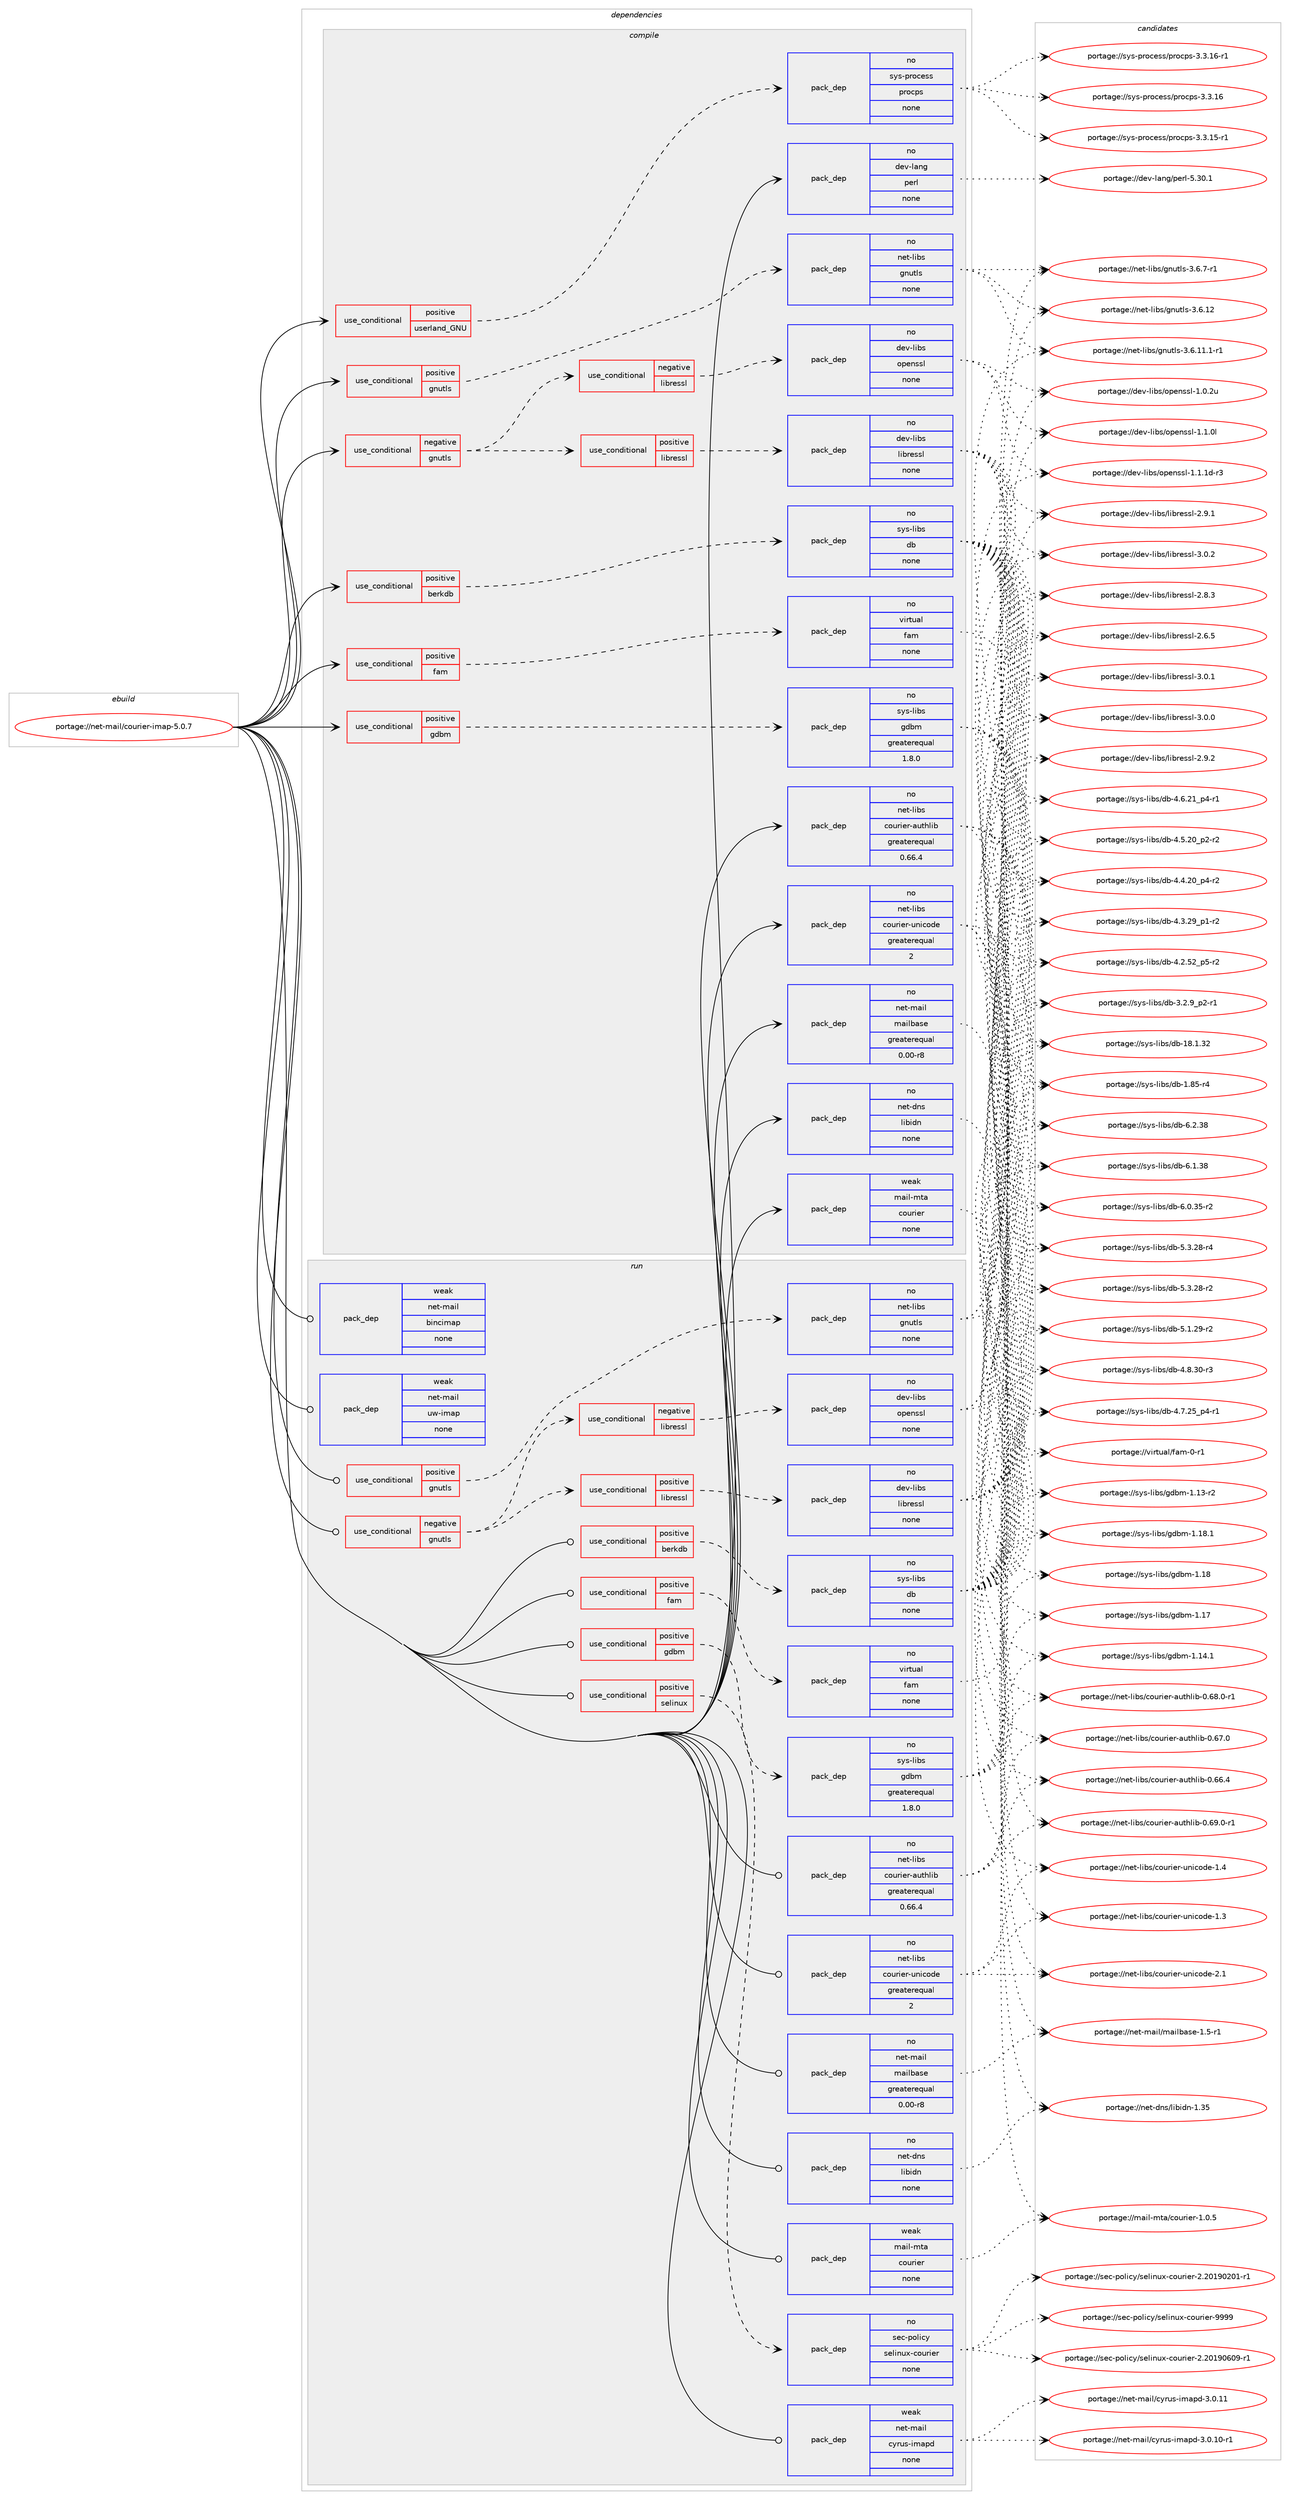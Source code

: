 digraph prolog {

# *************
# Graph options
# *************

newrank=true;
concentrate=true;
compound=true;
graph [rankdir=LR,fontname=Helvetica,fontsize=10,ranksep=1.5];#, ranksep=2.5, nodesep=0.2];
edge  [arrowhead=vee];
node  [fontname=Helvetica,fontsize=10];

# **********
# The ebuild
# **********

subgraph cluster_leftcol {
color=gray;
rank=same;
label=<<i>ebuild</i>>;
id [label="portage://net-mail/courier-imap-5.0.7", color=red, width=4, href="../net-mail/courier-imap-5.0.7.svg"];
}

# ****************
# The dependencies
# ****************

subgraph cluster_midcol {
color=gray;
label=<<i>dependencies</i>>;
subgraph cluster_compile {
fillcolor="#eeeeee";
style=filled;
label=<<i>compile</i>>;
subgraph cond16142 {
dependency77973 [label=<<TABLE BORDER="0" CELLBORDER="1" CELLSPACING="0" CELLPADDING="4"><TR><TD ROWSPAN="3" CELLPADDING="10">use_conditional</TD></TR><TR><TD>negative</TD></TR><TR><TD>gnutls</TD></TR></TABLE>>, shape=none, color=red];
subgraph cond16143 {
dependency77974 [label=<<TABLE BORDER="0" CELLBORDER="1" CELLSPACING="0" CELLPADDING="4"><TR><TD ROWSPAN="3" CELLPADDING="10">use_conditional</TD></TR><TR><TD>negative</TD></TR><TR><TD>libressl</TD></TR></TABLE>>, shape=none, color=red];
subgraph pack60345 {
dependency77975 [label=<<TABLE BORDER="0" CELLBORDER="1" CELLSPACING="0" CELLPADDING="4" WIDTH="220"><TR><TD ROWSPAN="6" CELLPADDING="30">pack_dep</TD></TR><TR><TD WIDTH="110">no</TD></TR><TR><TD>dev-libs</TD></TR><TR><TD>openssl</TD></TR><TR><TD>none</TD></TR><TR><TD></TD></TR></TABLE>>, shape=none, color=blue];
}
dependency77974:e -> dependency77975:w [weight=20,style="dashed",arrowhead="vee"];
}
dependency77973:e -> dependency77974:w [weight=20,style="dashed",arrowhead="vee"];
subgraph cond16144 {
dependency77976 [label=<<TABLE BORDER="0" CELLBORDER="1" CELLSPACING="0" CELLPADDING="4"><TR><TD ROWSPAN="3" CELLPADDING="10">use_conditional</TD></TR><TR><TD>positive</TD></TR><TR><TD>libressl</TD></TR></TABLE>>, shape=none, color=red];
subgraph pack60346 {
dependency77977 [label=<<TABLE BORDER="0" CELLBORDER="1" CELLSPACING="0" CELLPADDING="4" WIDTH="220"><TR><TD ROWSPAN="6" CELLPADDING="30">pack_dep</TD></TR><TR><TD WIDTH="110">no</TD></TR><TR><TD>dev-libs</TD></TR><TR><TD>libressl</TD></TR><TR><TD>none</TD></TR><TR><TD></TD></TR></TABLE>>, shape=none, color=blue];
}
dependency77976:e -> dependency77977:w [weight=20,style="dashed",arrowhead="vee"];
}
dependency77973:e -> dependency77976:w [weight=20,style="dashed",arrowhead="vee"];
}
id:e -> dependency77973:w [weight=20,style="solid",arrowhead="vee"];
subgraph cond16145 {
dependency77978 [label=<<TABLE BORDER="0" CELLBORDER="1" CELLSPACING="0" CELLPADDING="4"><TR><TD ROWSPAN="3" CELLPADDING="10">use_conditional</TD></TR><TR><TD>positive</TD></TR><TR><TD>berkdb</TD></TR></TABLE>>, shape=none, color=red];
subgraph pack60347 {
dependency77979 [label=<<TABLE BORDER="0" CELLBORDER="1" CELLSPACING="0" CELLPADDING="4" WIDTH="220"><TR><TD ROWSPAN="6" CELLPADDING="30">pack_dep</TD></TR><TR><TD WIDTH="110">no</TD></TR><TR><TD>sys-libs</TD></TR><TR><TD>db</TD></TR><TR><TD>none</TD></TR><TR><TD></TD></TR></TABLE>>, shape=none, color=blue];
}
dependency77978:e -> dependency77979:w [weight=20,style="dashed",arrowhead="vee"];
}
id:e -> dependency77978:w [weight=20,style="solid",arrowhead="vee"];
subgraph cond16146 {
dependency77980 [label=<<TABLE BORDER="0" CELLBORDER="1" CELLSPACING="0" CELLPADDING="4"><TR><TD ROWSPAN="3" CELLPADDING="10">use_conditional</TD></TR><TR><TD>positive</TD></TR><TR><TD>fam</TD></TR></TABLE>>, shape=none, color=red];
subgraph pack60348 {
dependency77981 [label=<<TABLE BORDER="0" CELLBORDER="1" CELLSPACING="0" CELLPADDING="4" WIDTH="220"><TR><TD ROWSPAN="6" CELLPADDING="30">pack_dep</TD></TR><TR><TD WIDTH="110">no</TD></TR><TR><TD>virtual</TD></TR><TR><TD>fam</TD></TR><TR><TD>none</TD></TR><TR><TD></TD></TR></TABLE>>, shape=none, color=blue];
}
dependency77980:e -> dependency77981:w [weight=20,style="dashed",arrowhead="vee"];
}
id:e -> dependency77980:w [weight=20,style="solid",arrowhead="vee"];
subgraph cond16147 {
dependency77982 [label=<<TABLE BORDER="0" CELLBORDER="1" CELLSPACING="0" CELLPADDING="4"><TR><TD ROWSPAN="3" CELLPADDING="10">use_conditional</TD></TR><TR><TD>positive</TD></TR><TR><TD>gdbm</TD></TR></TABLE>>, shape=none, color=red];
subgraph pack60349 {
dependency77983 [label=<<TABLE BORDER="0" CELLBORDER="1" CELLSPACING="0" CELLPADDING="4" WIDTH="220"><TR><TD ROWSPAN="6" CELLPADDING="30">pack_dep</TD></TR><TR><TD WIDTH="110">no</TD></TR><TR><TD>sys-libs</TD></TR><TR><TD>gdbm</TD></TR><TR><TD>greaterequal</TD></TR><TR><TD>1.8.0</TD></TR></TABLE>>, shape=none, color=blue];
}
dependency77982:e -> dependency77983:w [weight=20,style="dashed",arrowhead="vee"];
}
id:e -> dependency77982:w [weight=20,style="solid",arrowhead="vee"];
subgraph cond16148 {
dependency77984 [label=<<TABLE BORDER="0" CELLBORDER="1" CELLSPACING="0" CELLPADDING="4"><TR><TD ROWSPAN="3" CELLPADDING="10">use_conditional</TD></TR><TR><TD>positive</TD></TR><TR><TD>gnutls</TD></TR></TABLE>>, shape=none, color=red];
subgraph pack60350 {
dependency77985 [label=<<TABLE BORDER="0" CELLBORDER="1" CELLSPACING="0" CELLPADDING="4" WIDTH="220"><TR><TD ROWSPAN="6" CELLPADDING="30">pack_dep</TD></TR><TR><TD WIDTH="110">no</TD></TR><TR><TD>net-libs</TD></TR><TR><TD>gnutls</TD></TR><TR><TD>none</TD></TR><TR><TD></TD></TR></TABLE>>, shape=none, color=blue];
}
dependency77984:e -> dependency77985:w [weight=20,style="dashed",arrowhead="vee"];
}
id:e -> dependency77984:w [weight=20,style="solid",arrowhead="vee"];
subgraph cond16149 {
dependency77986 [label=<<TABLE BORDER="0" CELLBORDER="1" CELLSPACING="0" CELLPADDING="4"><TR><TD ROWSPAN="3" CELLPADDING="10">use_conditional</TD></TR><TR><TD>positive</TD></TR><TR><TD>userland_GNU</TD></TR></TABLE>>, shape=none, color=red];
subgraph pack60351 {
dependency77987 [label=<<TABLE BORDER="0" CELLBORDER="1" CELLSPACING="0" CELLPADDING="4" WIDTH="220"><TR><TD ROWSPAN="6" CELLPADDING="30">pack_dep</TD></TR><TR><TD WIDTH="110">no</TD></TR><TR><TD>sys-process</TD></TR><TR><TD>procps</TD></TR><TR><TD>none</TD></TR><TR><TD></TD></TR></TABLE>>, shape=none, color=blue];
}
dependency77986:e -> dependency77987:w [weight=20,style="dashed",arrowhead="vee"];
}
id:e -> dependency77986:w [weight=20,style="solid",arrowhead="vee"];
subgraph pack60352 {
dependency77988 [label=<<TABLE BORDER="0" CELLBORDER="1" CELLSPACING="0" CELLPADDING="4" WIDTH="220"><TR><TD ROWSPAN="6" CELLPADDING="30">pack_dep</TD></TR><TR><TD WIDTH="110">no</TD></TR><TR><TD>dev-lang</TD></TR><TR><TD>perl</TD></TR><TR><TD>none</TD></TR><TR><TD></TD></TR></TABLE>>, shape=none, color=blue];
}
id:e -> dependency77988:w [weight=20,style="solid",arrowhead="vee"];
subgraph pack60353 {
dependency77989 [label=<<TABLE BORDER="0" CELLBORDER="1" CELLSPACING="0" CELLPADDING="4" WIDTH="220"><TR><TD ROWSPAN="6" CELLPADDING="30">pack_dep</TD></TR><TR><TD WIDTH="110">no</TD></TR><TR><TD>net-dns</TD></TR><TR><TD>libidn</TD></TR><TR><TD>none</TD></TR><TR><TD></TD></TR></TABLE>>, shape=none, color=blue];
}
id:e -> dependency77989:w [weight=20,style="solid",arrowhead="vee"];
subgraph pack60354 {
dependency77990 [label=<<TABLE BORDER="0" CELLBORDER="1" CELLSPACING="0" CELLPADDING="4" WIDTH="220"><TR><TD ROWSPAN="6" CELLPADDING="30">pack_dep</TD></TR><TR><TD WIDTH="110">no</TD></TR><TR><TD>net-libs</TD></TR><TR><TD>courier-authlib</TD></TR><TR><TD>greaterequal</TD></TR><TR><TD>0.66.4</TD></TR></TABLE>>, shape=none, color=blue];
}
id:e -> dependency77990:w [weight=20,style="solid",arrowhead="vee"];
subgraph pack60355 {
dependency77991 [label=<<TABLE BORDER="0" CELLBORDER="1" CELLSPACING="0" CELLPADDING="4" WIDTH="220"><TR><TD ROWSPAN="6" CELLPADDING="30">pack_dep</TD></TR><TR><TD WIDTH="110">no</TD></TR><TR><TD>net-libs</TD></TR><TR><TD>courier-unicode</TD></TR><TR><TD>greaterequal</TD></TR><TR><TD>2</TD></TR></TABLE>>, shape=none, color=blue];
}
id:e -> dependency77991:w [weight=20,style="solid",arrowhead="vee"];
subgraph pack60356 {
dependency77992 [label=<<TABLE BORDER="0" CELLBORDER="1" CELLSPACING="0" CELLPADDING="4" WIDTH="220"><TR><TD ROWSPAN="6" CELLPADDING="30">pack_dep</TD></TR><TR><TD WIDTH="110">no</TD></TR><TR><TD>net-mail</TD></TR><TR><TD>mailbase</TD></TR><TR><TD>greaterequal</TD></TR><TR><TD>0.00-r8</TD></TR></TABLE>>, shape=none, color=blue];
}
id:e -> dependency77992:w [weight=20,style="solid",arrowhead="vee"];
subgraph pack60357 {
dependency77993 [label=<<TABLE BORDER="0" CELLBORDER="1" CELLSPACING="0" CELLPADDING="4" WIDTH="220"><TR><TD ROWSPAN="6" CELLPADDING="30">pack_dep</TD></TR><TR><TD WIDTH="110">weak</TD></TR><TR><TD>mail-mta</TD></TR><TR><TD>courier</TD></TR><TR><TD>none</TD></TR><TR><TD></TD></TR></TABLE>>, shape=none, color=blue];
}
id:e -> dependency77993:w [weight=20,style="solid",arrowhead="vee"];
}
subgraph cluster_compileandrun {
fillcolor="#eeeeee";
style=filled;
label=<<i>compile and run</i>>;
}
subgraph cluster_run {
fillcolor="#eeeeee";
style=filled;
label=<<i>run</i>>;
subgraph cond16150 {
dependency77994 [label=<<TABLE BORDER="0" CELLBORDER="1" CELLSPACING="0" CELLPADDING="4"><TR><TD ROWSPAN="3" CELLPADDING="10">use_conditional</TD></TR><TR><TD>negative</TD></TR><TR><TD>gnutls</TD></TR></TABLE>>, shape=none, color=red];
subgraph cond16151 {
dependency77995 [label=<<TABLE BORDER="0" CELLBORDER="1" CELLSPACING="0" CELLPADDING="4"><TR><TD ROWSPAN="3" CELLPADDING="10">use_conditional</TD></TR><TR><TD>negative</TD></TR><TR><TD>libressl</TD></TR></TABLE>>, shape=none, color=red];
subgraph pack60358 {
dependency77996 [label=<<TABLE BORDER="0" CELLBORDER="1" CELLSPACING="0" CELLPADDING="4" WIDTH="220"><TR><TD ROWSPAN="6" CELLPADDING="30">pack_dep</TD></TR><TR><TD WIDTH="110">no</TD></TR><TR><TD>dev-libs</TD></TR><TR><TD>openssl</TD></TR><TR><TD>none</TD></TR><TR><TD></TD></TR></TABLE>>, shape=none, color=blue];
}
dependency77995:e -> dependency77996:w [weight=20,style="dashed",arrowhead="vee"];
}
dependency77994:e -> dependency77995:w [weight=20,style="dashed",arrowhead="vee"];
subgraph cond16152 {
dependency77997 [label=<<TABLE BORDER="0" CELLBORDER="1" CELLSPACING="0" CELLPADDING="4"><TR><TD ROWSPAN="3" CELLPADDING="10">use_conditional</TD></TR><TR><TD>positive</TD></TR><TR><TD>libressl</TD></TR></TABLE>>, shape=none, color=red];
subgraph pack60359 {
dependency77998 [label=<<TABLE BORDER="0" CELLBORDER="1" CELLSPACING="0" CELLPADDING="4" WIDTH="220"><TR><TD ROWSPAN="6" CELLPADDING="30">pack_dep</TD></TR><TR><TD WIDTH="110">no</TD></TR><TR><TD>dev-libs</TD></TR><TR><TD>libressl</TD></TR><TR><TD>none</TD></TR><TR><TD></TD></TR></TABLE>>, shape=none, color=blue];
}
dependency77997:e -> dependency77998:w [weight=20,style="dashed",arrowhead="vee"];
}
dependency77994:e -> dependency77997:w [weight=20,style="dashed",arrowhead="vee"];
}
id:e -> dependency77994:w [weight=20,style="solid",arrowhead="odot"];
subgraph cond16153 {
dependency77999 [label=<<TABLE BORDER="0" CELLBORDER="1" CELLSPACING="0" CELLPADDING="4"><TR><TD ROWSPAN="3" CELLPADDING="10">use_conditional</TD></TR><TR><TD>positive</TD></TR><TR><TD>berkdb</TD></TR></TABLE>>, shape=none, color=red];
subgraph pack60360 {
dependency78000 [label=<<TABLE BORDER="0" CELLBORDER="1" CELLSPACING="0" CELLPADDING="4" WIDTH="220"><TR><TD ROWSPAN="6" CELLPADDING="30">pack_dep</TD></TR><TR><TD WIDTH="110">no</TD></TR><TR><TD>sys-libs</TD></TR><TR><TD>db</TD></TR><TR><TD>none</TD></TR><TR><TD></TD></TR></TABLE>>, shape=none, color=blue];
}
dependency77999:e -> dependency78000:w [weight=20,style="dashed",arrowhead="vee"];
}
id:e -> dependency77999:w [weight=20,style="solid",arrowhead="odot"];
subgraph cond16154 {
dependency78001 [label=<<TABLE BORDER="0" CELLBORDER="1" CELLSPACING="0" CELLPADDING="4"><TR><TD ROWSPAN="3" CELLPADDING="10">use_conditional</TD></TR><TR><TD>positive</TD></TR><TR><TD>fam</TD></TR></TABLE>>, shape=none, color=red];
subgraph pack60361 {
dependency78002 [label=<<TABLE BORDER="0" CELLBORDER="1" CELLSPACING="0" CELLPADDING="4" WIDTH="220"><TR><TD ROWSPAN="6" CELLPADDING="30">pack_dep</TD></TR><TR><TD WIDTH="110">no</TD></TR><TR><TD>virtual</TD></TR><TR><TD>fam</TD></TR><TR><TD>none</TD></TR><TR><TD></TD></TR></TABLE>>, shape=none, color=blue];
}
dependency78001:e -> dependency78002:w [weight=20,style="dashed",arrowhead="vee"];
}
id:e -> dependency78001:w [weight=20,style="solid",arrowhead="odot"];
subgraph cond16155 {
dependency78003 [label=<<TABLE BORDER="0" CELLBORDER="1" CELLSPACING="0" CELLPADDING="4"><TR><TD ROWSPAN="3" CELLPADDING="10">use_conditional</TD></TR><TR><TD>positive</TD></TR><TR><TD>gdbm</TD></TR></TABLE>>, shape=none, color=red];
subgraph pack60362 {
dependency78004 [label=<<TABLE BORDER="0" CELLBORDER="1" CELLSPACING="0" CELLPADDING="4" WIDTH="220"><TR><TD ROWSPAN="6" CELLPADDING="30">pack_dep</TD></TR><TR><TD WIDTH="110">no</TD></TR><TR><TD>sys-libs</TD></TR><TR><TD>gdbm</TD></TR><TR><TD>greaterequal</TD></TR><TR><TD>1.8.0</TD></TR></TABLE>>, shape=none, color=blue];
}
dependency78003:e -> dependency78004:w [weight=20,style="dashed",arrowhead="vee"];
}
id:e -> dependency78003:w [weight=20,style="solid",arrowhead="odot"];
subgraph cond16156 {
dependency78005 [label=<<TABLE BORDER="0" CELLBORDER="1" CELLSPACING="0" CELLPADDING="4"><TR><TD ROWSPAN="3" CELLPADDING="10">use_conditional</TD></TR><TR><TD>positive</TD></TR><TR><TD>gnutls</TD></TR></TABLE>>, shape=none, color=red];
subgraph pack60363 {
dependency78006 [label=<<TABLE BORDER="0" CELLBORDER="1" CELLSPACING="0" CELLPADDING="4" WIDTH="220"><TR><TD ROWSPAN="6" CELLPADDING="30">pack_dep</TD></TR><TR><TD WIDTH="110">no</TD></TR><TR><TD>net-libs</TD></TR><TR><TD>gnutls</TD></TR><TR><TD>none</TD></TR><TR><TD></TD></TR></TABLE>>, shape=none, color=blue];
}
dependency78005:e -> dependency78006:w [weight=20,style="dashed",arrowhead="vee"];
}
id:e -> dependency78005:w [weight=20,style="solid",arrowhead="odot"];
subgraph cond16157 {
dependency78007 [label=<<TABLE BORDER="0" CELLBORDER="1" CELLSPACING="0" CELLPADDING="4"><TR><TD ROWSPAN="3" CELLPADDING="10">use_conditional</TD></TR><TR><TD>positive</TD></TR><TR><TD>selinux</TD></TR></TABLE>>, shape=none, color=red];
subgraph pack60364 {
dependency78008 [label=<<TABLE BORDER="0" CELLBORDER="1" CELLSPACING="0" CELLPADDING="4" WIDTH="220"><TR><TD ROWSPAN="6" CELLPADDING="30">pack_dep</TD></TR><TR><TD WIDTH="110">no</TD></TR><TR><TD>sec-policy</TD></TR><TR><TD>selinux-courier</TD></TR><TR><TD>none</TD></TR><TR><TD></TD></TR></TABLE>>, shape=none, color=blue];
}
dependency78007:e -> dependency78008:w [weight=20,style="dashed",arrowhead="vee"];
}
id:e -> dependency78007:w [weight=20,style="solid",arrowhead="odot"];
subgraph pack60365 {
dependency78009 [label=<<TABLE BORDER="0" CELLBORDER="1" CELLSPACING="0" CELLPADDING="4" WIDTH="220"><TR><TD ROWSPAN="6" CELLPADDING="30">pack_dep</TD></TR><TR><TD WIDTH="110">no</TD></TR><TR><TD>net-dns</TD></TR><TR><TD>libidn</TD></TR><TR><TD>none</TD></TR><TR><TD></TD></TR></TABLE>>, shape=none, color=blue];
}
id:e -> dependency78009:w [weight=20,style="solid",arrowhead="odot"];
subgraph pack60366 {
dependency78010 [label=<<TABLE BORDER="0" CELLBORDER="1" CELLSPACING="0" CELLPADDING="4" WIDTH="220"><TR><TD ROWSPAN="6" CELLPADDING="30">pack_dep</TD></TR><TR><TD WIDTH="110">no</TD></TR><TR><TD>net-libs</TD></TR><TR><TD>courier-authlib</TD></TR><TR><TD>greaterequal</TD></TR><TR><TD>0.66.4</TD></TR></TABLE>>, shape=none, color=blue];
}
id:e -> dependency78010:w [weight=20,style="solid",arrowhead="odot"];
subgraph pack60367 {
dependency78011 [label=<<TABLE BORDER="0" CELLBORDER="1" CELLSPACING="0" CELLPADDING="4" WIDTH="220"><TR><TD ROWSPAN="6" CELLPADDING="30">pack_dep</TD></TR><TR><TD WIDTH="110">no</TD></TR><TR><TD>net-libs</TD></TR><TR><TD>courier-unicode</TD></TR><TR><TD>greaterequal</TD></TR><TR><TD>2</TD></TR></TABLE>>, shape=none, color=blue];
}
id:e -> dependency78011:w [weight=20,style="solid",arrowhead="odot"];
subgraph pack60368 {
dependency78012 [label=<<TABLE BORDER="0" CELLBORDER="1" CELLSPACING="0" CELLPADDING="4" WIDTH="220"><TR><TD ROWSPAN="6" CELLPADDING="30">pack_dep</TD></TR><TR><TD WIDTH="110">no</TD></TR><TR><TD>net-mail</TD></TR><TR><TD>mailbase</TD></TR><TR><TD>greaterequal</TD></TR><TR><TD>0.00-r8</TD></TR></TABLE>>, shape=none, color=blue];
}
id:e -> dependency78012:w [weight=20,style="solid",arrowhead="odot"];
subgraph pack60369 {
dependency78013 [label=<<TABLE BORDER="0" CELLBORDER="1" CELLSPACING="0" CELLPADDING="4" WIDTH="220"><TR><TD ROWSPAN="6" CELLPADDING="30">pack_dep</TD></TR><TR><TD WIDTH="110">weak</TD></TR><TR><TD>mail-mta</TD></TR><TR><TD>courier</TD></TR><TR><TD>none</TD></TR><TR><TD></TD></TR></TABLE>>, shape=none, color=blue];
}
id:e -> dependency78013:w [weight=20,style="solid",arrowhead="odot"];
subgraph pack60370 {
dependency78014 [label=<<TABLE BORDER="0" CELLBORDER="1" CELLSPACING="0" CELLPADDING="4" WIDTH="220"><TR><TD ROWSPAN="6" CELLPADDING="30">pack_dep</TD></TR><TR><TD WIDTH="110">weak</TD></TR><TR><TD>net-mail</TD></TR><TR><TD>bincimap</TD></TR><TR><TD>none</TD></TR><TR><TD></TD></TR></TABLE>>, shape=none, color=blue];
}
id:e -> dependency78014:w [weight=20,style="solid",arrowhead="odot"];
subgraph pack60371 {
dependency78015 [label=<<TABLE BORDER="0" CELLBORDER="1" CELLSPACING="0" CELLPADDING="4" WIDTH="220"><TR><TD ROWSPAN="6" CELLPADDING="30">pack_dep</TD></TR><TR><TD WIDTH="110">weak</TD></TR><TR><TD>net-mail</TD></TR><TR><TD>cyrus-imapd</TD></TR><TR><TD>none</TD></TR><TR><TD></TD></TR></TABLE>>, shape=none, color=blue];
}
id:e -> dependency78015:w [weight=20,style="solid",arrowhead="odot"];
subgraph pack60372 {
dependency78016 [label=<<TABLE BORDER="0" CELLBORDER="1" CELLSPACING="0" CELLPADDING="4" WIDTH="220"><TR><TD ROWSPAN="6" CELLPADDING="30">pack_dep</TD></TR><TR><TD WIDTH="110">weak</TD></TR><TR><TD>net-mail</TD></TR><TR><TD>uw-imap</TD></TR><TR><TD>none</TD></TR><TR><TD></TD></TR></TABLE>>, shape=none, color=blue];
}
id:e -> dependency78016:w [weight=20,style="solid",arrowhead="odot"];
}
}

# **************
# The candidates
# **************

subgraph cluster_choices {
rank=same;
color=gray;
label=<<i>candidates</i>>;

subgraph choice60345 {
color=black;
nodesep=1;
choice1001011184510810598115471111121011101151151084549464946491004511451 [label="portage://dev-libs/openssl-1.1.1d-r3", color=red, width=4,href="../dev-libs/openssl-1.1.1d-r3.svg"];
choice100101118451081059811547111112101110115115108454946494648108 [label="portage://dev-libs/openssl-1.1.0l", color=red, width=4,href="../dev-libs/openssl-1.1.0l.svg"];
choice100101118451081059811547111112101110115115108454946484650117 [label="portage://dev-libs/openssl-1.0.2u", color=red, width=4,href="../dev-libs/openssl-1.0.2u.svg"];
dependency77975:e -> choice1001011184510810598115471111121011101151151084549464946491004511451:w [style=dotted,weight="100"];
dependency77975:e -> choice100101118451081059811547111112101110115115108454946494648108:w [style=dotted,weight="100"];
dependency77975:e -> choice100101118451081059811547111112101110115115108454946484650117:w [style=dotted,weight="100"];
}
subgraph choice60346 {
color=black;
nodesep=1;
choice10010111845108105981154710810598114101115115108455146484650 [label="portage://dev-libs/libressl-3.0.2", color=red, width=4,href="../dev-libs/libressl-3.0.2.svg"];
choice10010111845108105981154710810598114101115115108455146484649 [label="portage://dev-libs/libressl-3.0.1", color=red, width=4,href="../dev-libs/libressl-3.0.1.svg"];
choice10010111845108105981154710810598114101115115108455146484648 [label="portage://dev-libs/libressl-3.0.0", color=red, width=4,href="../dev-libs/libressl-3.0.0.svg"];
choice10010111845108105981154710810598114101115115108455046574650 [label="portage://dev-libs/libressl-2.9.2", color=red, width=4,href="../dev-libs/libressl-2.9.2.svg"];
choice10010111845108105981154710810598114101115115108455046574649 [label="portage://dev-libs/libressl-2.9.1", color=red, width=4,href="../dev-libs/libressl-2.9.1.svg"];
choice10010111845108105981154710810598114101115115108455046564651 [label="portage://dev-libs/libressl-2.8.3", color=red, width=4,href="../dev-libs/libressl-2.8.3.svg"];
choice10010111845108105981154710810598114101115115108455046544653 [label="portage://dev-libs/libressl-2.6.5", color=red, width=4,href="../dev-libs/libressl-2.6.5.svg"];
dependency77977:e -> choice10010111845108105981154710810598114101115115108455146484650:w [style=dotted,weight="100"];
dependency77977:e -> choice10010111845108105981154710810598114101115115108455146484649:w [style=dotted,weight="100"];
dependency77977:e -> choice10010111845108105981154710810598114101115115108455146484648:w [style=dotted,weight="100"];
dependency77977:e -> choice10010111845108105981154710810598114101115115108455046574650:w [style=dotted,weight="100"];
dependency77977:e -> choice10010111845108105981154710810598114101115115108455046574649:w [style=dotted,weight="100"];
dependency77977:e -> choice10010111845108105981154710810598114101115115108455046564651:w [style=dotted,weight="100"];
dependency77977:e -> choice10010111845108105981154710810598114101115115108455046544653:w [style=dotted,weight="100"];
}
subgraph choice60347 {
color=black;
nodesep=1;
choice1151211154510810598115471009845544650465156 [label="portage://sys-libs/db-6.2.38", color=red, width=4,href="../sys-libs/db-6.2.38.svg"];
choice1151211154510810598115471009845544649465156 [label="portage://sys-libs/db-6.1.38", color=red, width=4,href="../sys-libs/db-6.1.38.svg"];
choice11512111545108105981154710098455446484651534511450 [label="portage://sys-libs/db-6.0.35-r2", color=red, width=4,href="../sys-libs/db-6.0.35-r2.svg"];
choice11512111545108105981154710098455346514650564511452 [label="portage://sys-libs/db-5.3.28-r4", color=red, width=4,href="../sys-libs/db-5.3.28-r4.svg"];
choice11512111545108105981154710098455346514650564511450 [label="portage://sys-libs/db-5.3.28-r2", color=red, width=4,href="../sys-libs/db-5.3.28-r2.svg"];
choice11512111545108105981154710098455346494650574511450 [label="portage://sys-libs/db-5.1.29-r2", color=red, width=4,href="../sys-libs/db-5.1.29-r2.svg"];
choice11512111545108105981154710098455246564651484511451 [label="portage://sys-libs/db-4.8.30-r3", color=red, width=4,href="../sys-libs/db-4.8.30-r3.svg"];
choice115121115451081059811547100984552465546505395112524511449 [label="portage://sys-libs/db-4.7.25_p4-r1", color=red, width=4,href="../sys-libs/db-4.7.25_p4-r1.svg"];
choice115121115451081059811547100984552465446504995112524511449 [label="portage://sys-libs/db-4.6.21_p4-r1", color=red, width=4,href="../sys-libs/db-4.6.21_p4-r1.svg"];
choice115121115451081059811547100984552465346504895112504511450 [label="portage://sys-libs/db-4.5.20_p2-r2", color=red, width=4,href="../sys-libs/db-4.5.20_p2-r2.svg"];
choice115121115451081059811547100984552465246504895112524511450 [label="portage://sys-libs/db-4.4.20_p4-r2", color=red, width=4,href="../sys-libs/db-4.4.20_p4-r2.svg"];
choice115121115451081059811547100984552465146505795112494511450 [label="portage://sys-libs/db-4.3.29_p1-r2", color=red, width=4,href="../sys-libs/db-4.3.29_p1-r2.svg"];
choice115121115451081059811547100984552465046535095112534511450 [label="portage://sys-libs/db-4.2.52_p5-r2", color=red, width=4,href="../sys-libs/db-4.2.52_p5-r2.svg"];
choice1151211154510810598115471009845514650465795112504511449 [label="portage://sys-libs/db-3.2.9_p2-r1", color=red, width=4,href="../sys-libs/db-3.2.9_p2-r1.svg"];
choice115121115451081059811547100984549564649465150 [label="portage://sys-libs/db-18.1.32", color=red, width=4,href="../sys-libs/db-18.1.32.svg"];
choice1151211154510810598115471009845494656534511452 [label="portage://sys-libs/db-1.85-r4", color=red, width=4,href="../sys-libs/db-1.85-r4.svg"];
dependency77979:e -> choice1151211154510810598115471009845544650465156:w [style=dotted,weight="100"];
dependency77979:e -> choice1151211154510810598115471009845544649465156:w [style=dotted,weight="100"];
dependency77979:e -> choice11512111545108105981154710098455446484651534511450:w [style=dotted,weight="100"];
dependency77979:e -> choice11512111545108105981154710098455346514650564511452:w [style=dotted,weight="100"];
dependency77979:e -> choice11512111545108105981154710098455346514650564511450:w [style=dotted,weight="100"];
dependency77979:e -> choice11512111545108105981154710098455346494650574511450:w [style=dotted,weight="100"];
dependency77979:e -> choice11512111545108105981154710098455246564651484511451:w [style=dotted,weight="100"];
dependency77979:e -> choice115121115451081059811547100984552465546505395112524511449:w [style=dotted,weight="100"];
dependency77979:e -> choice115121115451081059811547100984552465446504995112524511449:w [style=dotted,weight="100"];
dependency77979:e -> choice115121115451081059811547100984552465346504895112504511450:w [style=dotted,weight="100"];
dependency77979:e -> choice115121115451081059811547100984552465246504895112524511450:w [style=dotted,weight="100"];
dependency77979:e -> choice115121115451081059811547100984552465146505795112494511450:w [style=dotted,weight="100"];
dependency77979:e -> choice115121115451081059811547100984552465046535095112534511450:w [style=dotted,weight="100"];
dependency77979:e -> choice1151211154510810598115471009845514650465795112504511449:w [style=dotted,weight="100"];
dependency77979:e -> choice115121115451081059811547100984549564649465150:w [style=dotted,weight="100"];
dependency77979:e -> choice1151211154510810598115471009845494656534511452:w [style=dotted,weight="100"];
}
subgraph choice60348 {
color=black;
nodesep=1;
choice11810511411611797108471029710945484511449 [label="portage://virtual/fam-0-r1", color=red, width=4,href="../virtual/fam-0-r1.svg"];
dependency77981:e -> choice11810511411611797108471029710945484511449:w [style=dotted,weight="100"];
}
subgraph choice60349 {
color=black;
nodesep=1;
choice1151211154510810598115471031009810945494649564649 [label="portage://sys-libs/gdbm-1.18.1", color=red, width=4,href="../sys-libs/gdbm-1.18.1.svg"];
choice115121115451081059811547103100981094549464956 [label="portage://sys-libs/gdbm-1.18", color=red, width=4,href="../sys-libs/gdbm-1.18.svg"];
choice115121115451081059811547103100981094549464955 [label="portage://sys-libs/gdbm-1.17", color=red, width=4,href="../sys-libs/gdbm-1.17.svg"];
choice1151211154510810598115471031009810945494649524649 [label="portage://sys-libs/gdbm-1.14.1", color=red, width=4,href="../sys-libs/gdbm-1.14.1.svg"];
choice1151211154510810598115471031009810945494649514511450 [label="portage://sys-libs/gdbm-1.13-r2", color=red, width=4,href="../sys-libs/gdbm-1.13-r2.svg"];
dependency77983:e -> choice1151211154510810598115471031009810945494649564649:w [style=dotted,weight="100"];
dependency77983:e -> choice115121115451081059811547103100981094549464956:w [style=dotted,weight="100"];
dependency77983:e -> choice115121115451081059811547103100981094549464955:w [style=dotted,weight="100"];
dependency77983:e -> choice1151211154510810598115471031009810945494649524649:w [style=dotted,weight="100"];
dependency77983:e -> choice1151211154510810598115471031009810945494649514511450:w [style=dotted,weight="100"];
}
subgraph choice60350 {
color=black;
nodesep=1;
choice1101011164510810598115471031101171161081154551465446554511449 [label="portage://net-libs/gnutls-3.6.7-r1", color=red, width=4,href="../net-libs/gnutls-3.6.7-r1.svg"];
choice11010111645108105981154710311011711610811545514654464950 [label="portage://net-libs/gnutls-3.6.12", color=red, width=4,href="../net-libs/gnutls-3.6.12.svg"];
choice1101011164510810598115471031101171161081154551465446494946494511449 [label="portage://net-libs/gnutls-3.6.11.1-r1", color=red, width=4,href="../net-libs/gnutls-3.6.11.1-r1.svg"];
dependency77985:e -> choice1101011164510810598115471031101171161081154551465446554511449:w [style=dotted,weight="100"];
dependency77985:e -> choice11010111645108105981154710311011711610811545514654464950:w [style=dotted,weight="100"];
dependency77985:e -> choice1101011164510810598115471031101171161081154551465446494946494511449:w [style=dotted,weight="100"];
}
subgraph choice60351 {
color=black;
nodesep=1;
choice11512111545112114111991011151154711211411199112115455146514649544511449 [label="portage://sys-process/procps-3.3.16-r1", color=red, width=4,href="../sys-process/procps-3.3.16-r1.svg"];
choice1151211154511211411199101115115471121141119911211545514651464954 [label="portage://sys-process/procps-3.3.16", color=red, width=4,href="../sys-process/procps-3.3.16.svg"];
choice11512111545112114111991011151154711211411199112115455146514649534511449 [label="portage://sys-process/procps-3.3.15-r1", color=red, width=4,href="../sys-process/procps-3.3.15-r1.svg"];
dependency77987:e -> choice11512111545112114111991011151154711211411199112115455146514649544511449:w [style=dotted,weight="100"];
dependency77987:e -> choice1151211154511211411199101115115471121141119911211545514651464954:w [style=dotted,weight="100"];
dependency77987:e -> choice11512111545112114111991011151154711211411199112115455146514649534511449:w [style=dotted,weight="100"];
}
subgraph choice60352 {
color=black;
nodesep=1;
choice10010111845108971101034711210111410845534651484649 [label="portage://dev-lang/perl-5.30.1", color=red, width=4,href="../dev-lang/perl-5.30.1.svg"];
dependency77988:e -> choice10010111845108971101034711210111410845534651484649:w [style=dotted,weight="100"];
}
subgraph choice60353 {
color=black;
nodesep=1;
choice1101011164510011011547108105981051001104549465153 [label="portage://net-dns/libidn-1.35", color=red, width=4,href="../net-dns/libidn-1.35.svg"];
dependency77989:e -> choice1101011164510011011547108105981051001104549465153:w [style=dotted,weight="100"];
}
subgraph choice60354 {
color=black;
nodesep=1;
choice11010111645108105981154799111117114105101114459711711610410810598454846545746484511449 [label="portage://net-libs/courier-authlib-0.69.0-r1", color=red, width=4,href="../net-libs/courier-authlib-0.69.0-r1.svg"];
choice11010111645108105981154799111117114105101114459711711610410810598454846545646484511449 [label="portage://net-libs/courier-authlib-0.68.0-r1", color=red, width=4,href="../net-libs/courier-authlib-0.68.0-r1.svg"];
choice1101011164510810598115479911111711410510111445971171161041081059845484654554648 [label="portage://net-libs/courier-authlib-0.67.0", color=red, width=4,href="../net-libs/courier-authlib-0.67.0.svg"];
choice1101011164510810598115479911111711410510111445971171161041081059845484654544652 [label="portage://net-libs/courier-authlib-0.66.4", color=red, width=4,href="../net-libs/courier-authlib-0.66.4.svg"];
dependency77990:e -> choice11010111645108105981154799111117114105101114459711711610410810598454846545746484511449:w [style=dotted,weight="100"];
dependency77990:e -> choice11010111645108105981154799111117114105101114459711711610410810598454846545646484511449:w [style=dotted,weight="100"];
dependency77990:e -> choice1101011164510810598115479911111711410510111445971171161041081059845484654554648:w [style=dotted,weight="100"];
dependency77990:e -> choice1101011164510810598115479911111711410510111445971171161041081059845484654544652:w [style=dotted,weight="100"];
}
subgraph choice60355 {
color=black;
nodesep=1;
choice11010111645108105981154799111117114105101114451171101059911110010145504649 [label="portage://net-libs/courier-unicode-2.1", color=red, width=4,href="../net-libs/courier-unicode-2.1.svg"];
choice11010111645108105981154799111117114105101114451171101059911110010145494652 [label="portage://net-libs/courier-unicode-1.4", color=red, width=4,href="../net-libs/courier-unicode-1.4.svg"];
choice11010111645108105981154799111117114105101114451171101059911110010145494651 [label="portage://net-libs/courier-unicode-1.3", color=red, width=4,href="../net-libs/courier-unicode-1.3.svg"];
dependency77991:e -> choice11010111645108105981154799111117114105101114451171101059911110010145504649:w [style=dotted,weight="100"];
dependency77991:e -> choice11010111645108105981154799111117114105101114451171101059911110010145494652:w [style=dotted,weight="100"];
dependency77991:e -> choice11010111645108105981154799111117114105101114451171101059911110010145494651:w [style=dotted,weight="100"];
}
subgraph choice60356 {
color=black;
nodesep=1;
choice110101116451099710510847109971051089897115101454946534511449 [label="portage://net-mail/mailbase-1.5-r1", color=red, width=4,href="../net-mail/mailbase-1.5-r1.svg"];
dependency77992:e -> choice110101116451099710510847109971051089897115101454946534511449:w [style=dotted,weight="100"];
}
subgraph choice60357 {
color=black;
nodesep=1;
choice1099710510845109116974799111117114105101114454946484653 [label="portage://mail-mta/courier-1.0.5", color=red, width=4,href="../mail-mta/courier-1.0.5.svg"];
dependency77993:e -> choice1099710510845109116974799111117114105101114454946484653:w [style=dotted,weight="100"];
}
subgraph choice60358 {
color=black;
nodesep=1;
choice1001011184510810598115471111121011101151151084549464946491004511451 [label="portage://dev-libs/openssl-1.1.1d-r3", color=red, width=4,href="../dev-libs/openssl-1.1.1d-r3.svg"];
choice100101118451081059811547111112101110115115108454946494648108 [label="portage://dev-libs/openssl-1.1.0l", color=red, width=4,href="../dev-libs/openssl-1.1.0l.svg"];
choice100101118451081059811547111112101110115115108454946484650117 [label="portage://dev-libs/openssl-1.0.2u", color=red, width=4,href="../dev-libs/openssl-1.0.2u.svg"];
dependency77996:e -> choice1001011184510810598115471111121011101151151084549464946491004511451:w [style=dotted,weight="100"];
dependency77996:e -> choice100101118451081059811547111112101110115115108454946494648108:w [style=dotted,weight="100"];
dependency77996:e -> choice100101118451081059811547111112101110115115108454946484650117:w [style=dotted,weight="100"];
}
subgraph choice60359 {
color=black;
nodesep=1;
choice10010111845108105981154710810598114101115115108455146484650 [label="portage://dev-libs/libressl-3.0.2", color=red, width=4,href="../dev-libs/libressl-3.0.2.svg"];
choice10010111845108105981154710810598114101115115108455146484649 [label="portage://dev-libs/libressl-3.0.1", color=red, width=4,href="../dev-libs/libressl-3.0.1.svg"];
choice10010111845108105981154710810598114101115115108455146484648 [label="portage://dev-libs/libressl-3.0.0", color=red, width=4,href="../dev-libs/libressl-3.0.0.svg"];
choice10010111845108105981154710810598114101115115108455046574650 [label="portage://dev-libs/libressl-2.9.2", color=red, width=4,href="../dev-libs/libressl-2.9.2.svg"];
choice10010111845108105981154710810598114101115115108455046574649 [label="portage://dev-libs/libressl-2.9.1", color=red, width=4,href="../dev-libs/libressl-2.9.1.svg"];
choice10010111845108105981154710810598114101115115108455046564651 [label="portage://dev-libs/libressl-2.8.3", color=red, width=4,href="../dev-libs/libressl-2.8.3.svg"];
choice10010111845108105981154710810598114101115115108455046544653 [label="portage://dev-libs/libressl-2.6.5", color=red, width=4,href="../dev-libs/libressl-2.6.5.svg"];
dependency77998:e -> choice10010111845108105981154710810598114101115115108455146484650:w [style=dotted,weight="100"];
dependency77998:e -> choice10010111845108105981154710810598114101115115108455146484649:w [style=dotted,weight="100"];
dependency77998:e -> choice10010111845108105981154710810598114101115115108455146484648:w [style=dotted,weight="100"];
dependency77998:e -> choice10010111845108105981154710810598114101115115108455046574650:w [style=dotted,weight="100"];
dependency77998:e -> choice10010111845108105981154710810598114101115115108455046574649:w [style=dotted,weight="100"];
dependency77998:e -> choice10010111845108105981154710810598114101115115108455046564651:w [style=dotted,weight="100"];
dependency77998:e -> choice10010111845108105981154710810598114101115115108455046544653:w [style=dotted,weight="100"];
}
subgraph choice60360 {
color=black;
nodesep=1;
choice1151211154510810598115471009845544650465156 [label="portage://sys-libs/db-6.2.38", color=red, width=4,href="../sys-libs/db-6.2.38.svg"];
choice1151211154510810598115471009845544649465156 [label="portage://sys-libs/db-6.1.38", color=red, width=4,href="../sys-libs/db-6.1.38.svg"];
choice11512111545108105981154710098455446484651534511450 [label="portage://sys-libs/db-6.0.35-r2", color=red, width=4,href="../sys-libs/db-6.0.35-r2.svg"];
choice11512111545108105981154710098455346514650564511452 [label="portage://sys-libs/db-5.3.28-r4", color=red, width=4,href="../sys-libs/db-5.3.28-r4.svg"];
choice11512111545108105981154710098455346514650564511450 [label="portage://sys-libs/db-5.3.28-r2", color=red, width=4,href="../sys-libs/db-5.3.28-r2.svg"];
choice11512111545108105981154710098455346494650574511450 [label="portage://sys-libs/db-5.1.29-r2", color=red, width=4,href="../sys-libs/db-5.1.29-r2.svg"];
choice11512111545108105981154710098455246564651484511451 [label="portage://sys-libs/db-4.8.30-r3", color=red, width=4,href="../sys-libs/db-4.8.30-r3.svg"];
choice115121115451081059811547100984552465546505395112524511449 [label="portage://sys-libs/db-4.7.25_p4-r1", color=red, width=4,href="../sys-libs/db-4.7.25_p4-r1.svg"];
choice115121115451081059811547100984552465446504995112524511449 [label="portage://sys-libs/db-4.6.21_p4-r1", color=red, width=4,href="../sys-libs/db-4.6.21_p4-r1.svg"];
choice115121115451081059811547100984552465346504895112504511450 [label="portage://sys-libs/db-4.5.20_p2-r2", color=red, width=4,href="../sys-libs/db-4.5.20_p2-r2.svg"];
choice115121115451081059811547100984552465246504895112524511450 [label="portage://sys-libs/db-4.4.20_p4-r2", color=red, width=4,href="../sys-libs/db-4.4.20_p4-r2.svg"];
choice115121115451081059811547100984552465146505795112494511450 [label="portage://sys-libs/db-4.3.29_p1-r2", color=red, width=4,href="../sys-libs/db-4.3.29_p1-r2.svg"];
choice115121115451081059811547100984552465046535095112534511450 [label="portage://sys-libs/db-4.2.52_p5-r2", color=red, width=4,href="../sys-libs/db-4.2.52_p5-r2.svg"];
choice1151211154510810598115471009845514650465795112504511449 [label="portage://sys-libs/db-3.2.9_p2-r1", color=red, width=4,href="../sys-libs/db-3.2.9_p2-r1.svg"];
choice115121115451081059811547100984549564649465150 [label="portage://sys-libs/db-18.1.32", color=red, width=4,href="../sys-libs/db-18.1.32.svg"];
choice1151211154510810598115471009845494656534511452 [label="portage://sys-libs/db-1.85-r4", color=red, width=4,href="../sys-libs/db-1.85-r4.svg"];
dependency78000:e -> choice1151211154510810598115471009845544650465156:w [style=dotted,weight="100"];
dependency78000:e -> choice1151211154510810598115471009845544649465156:w [style=dotted,weight="100"];
dependency78000:e -> choice11512111545108105981154710098455446484651534511450:w [style=dotted,weight="100"];
dependency78000:e -> choice11512111545108105981154710098455346514650564511452:w [style=dotted,weight="100"];
dependency78000:e -> choice11512111545108105981154710098455346514650564511450:w [style=dotted,weight="100"];
dependency78000:e -> choice11512111545108105981154710098455346494650574511450:w [style=dotted,weight="100"];
dependency78000:e -> choice11512111545108105981154710098455246564651484511451:w [style=dotted,weight="100"];
dependency78000:e -> choice115121115451081059811547100984552465546505395112524511449:w [style=dotted,weight="100"];
dependency78000:e -> choice115121115451081059811547100984552465446504995112524511449:w [style=dotted,weight="100"];
dependency78000:e -> choice115121115451081059811547100984552465346504895112504511450:w [style=dotted,weight="100"];
dependency78000:e -> choice115121115451081059811547100984552465246504895112524511450:w [style=dotted,weight="100"];
dependency78000:e -> choice115121115451081059811547100984552465146505795112494511450:w [style=dotted,weight="100"];
dependency78000:e -> choice115121115451081059811547100984552465046535095112534511450:w [style=dotted,weight="100"];
dependency78000:e -> choice1151211154510810598115471009845514650465795112504511449:w [style=dotted,weight="100"];
dependency78000:e -> choice115121115451081059811547100984549564649465150:w [style=dotted,weight="100"];
dependency78000:e -> choice1151211154510810598115471009845494656534511452:w [style=dotted,weight="100"];
}
subgraph choice60361 {
color=black;
nodesep=1;
choice11810511411611797108471029710945484511449 [label="portage://virtual/fam-0-r1", color=red, width=4,href="../virtual/fam-0-r1.svg"];
dependency78002:e -> choice11810511411611797108471029710945484511449:w [style=dotted,weight="100"];
}
subgraph choice60362 {
color=black;
nodesep=1;
choice1151211154510810598115471031009810945494649564649 [label="portage://sys-libs/gdbm-1.18.1", color=red, width=4,href="../sys-libs/gdbm-1.18.1.svg"];
choice115121115451081059811547103100981094549464956 [label="portage://sys-libs/gdbm-1.18", color=red, width=4,href="../sys-libs/gdbm-1.18.svg"];
choice115121115451081059811547103100981094549464955 [label="portage://sys-libs/gdbm-1.17", color=red, width=4,href="../sys-libs/gdbm-1.17.svg"];
choice1151211154510810598115471031009810945494649524649 [label="portage://sys-libs/gdbm-1.14.1", color=red, width=4,href="../sys-libs/gdbm-1.14.1.svg"];
choice1151211154510810598115471031009810945494649514511450 [label="portage://sys-libs/gdbm-1.13-r2", color=red, width=4,href="../sys-libs/gdbm-1.13-r2.svg"];
dependency78004:e -> choice1151211154510810598115471031009810945494649564649:w [style=dotted,weight="100"];
dependency78004:e -> choice115121115451081059811547103100981094549464956:w [style=dotted,weight="100"];
dependency78004:e -> choice115121115451081059811547103100981094549464955:w [style=dotted,weight="100"];
dependency78004:e -> choice1151211154510810598115471031009810945494649524649:w [style=dotted,weight="100"];
dependency78004:e -> choice1151211154510810598115471031009810945494649514511450:w [style=dotted,weight="100"];
}
subgraph choice60363 {
color=black;
nodesep=1;
choice1101011164510810598115471031101171161081154551465446554511449 [label="portage://net-libs/gnutls-3.6.7-r1", color=red, width=4,href="../net-libs/gnutls-3.6.7-r1.svg"];
choice11010111645108105981154710311011711610811545514654464950 [label="portage://net-libs/gnutls-3.6.12", color=red, width=4,href="../net-libs/gnutls-3.6.12.svg"];
choice1101011164510810598115471031101171161081154551465446494946494511449 [label="portage://net-libs/gnutls-3.6.11.1-r1", color=red, width=4,href="../net-libs/gnutls-3.6.11.1-r1.svg"];
dependency78006:e -> choice1101011164510810598115471031101171161081154551465446554511449:w [style=dotted,weight="100"];
dependency78006:e -> choice11010111645108105981154710311011711610811545514654464950:w [style=dotted,weight="100"];
dependency78006:e -> choice1101011164510810598115471031101171161081154551465446494946494511449:w [style=dotted,weight="100"];
}
subgraph choice60364 {
color=black;
nodesep=1;
choice1151019945112111108105991214711510110810511011712045991111171141051011144557575757 [label="portage://sec-policy/selinux-courier-9999", color=red, width=4,href="../sec-policy/selinux-courier-9999.svg"];
choice11510199451121111081059912147115101108105110117120459911111711410510111445504650484957485448574511449 [label="portage://sec-policy/selinux-courier-2.20190609-r1", color=red, width=4,href="../sec-policy/selinux-courier-2.20190609-r1.svg"];
choice11510199451121111081059912147115101108105110117120459911111711410510111445504650484957485048494511449 [label="portage://sec-policy/selinux-courier-2.20190201-r1", color=red, width=4,href="../sec-policy/selinux-courier-2.20190201-r1.svg"];
dependency78008:e -> choice1151019945112111108105991214711510110810511011712045991111171141051011144557575757:w [style=dotted,weight="100"];
dependency78008:e -> choice11510199451121111081059912147115101108105110117120459911111711410510111445504650484957485448574511449:w [style=dotted,weight="100"];
dependency78008:e -> choice11510199451121111081059912147115101108105110117120459911111711410510111445504650484957485048494511449:w [style=dotted,weight="100"];
}
subgraph choice60365 {
color=black;
nodesep=1;
choice1101011164510011011547108105981051001104549465153 [label="portage://net-dns/libidn-1.35", color=red, width=4,href="../net-dns/libidn-1.35.svg"];
dependency78009:e -> choice1101011164510011011547108105981051001104549465153:w [style=dotted,weight="100"];
}
subgraph choice60366 {
color=black;
nodesep=1;
choice11010111645108105981154799111117114105101114459711711610410810598454846545746484511449 [label="portage://net-libs/courier-authlib-0.69.0-r1", color=red, width=4,href="../net-libs/courier-authlib-0.69.0-r1.svg"];
choice11010111645108105981154799111117114105101114459711711610410810598454846545646484511449 [label="portage://net-libs/courier-authlib-0.68.0-r1", color=red, width=4,href="../net-libs/courier-authlib-0.68.0-r1.svg"];
choice1101011164510810598115479911111711410510111445971171161041081059845484654554648 [label="portage://net-libs/courier-authlib-0.67.0", color=red, width=4,href="../net-libs/courier-authlib-0.67.0.svg"];
choice1101011164510810598115479911111711410510111445971171161041081059845484654544652 [label="portage://net-libs/courier-authlib-0.66.4", color=red, width=4,href="../net-libs/courier-authlib-0.66.4.svg"];
dependency78010:e -> choice11010111645108105981154799111117114105101114459711711610410810598454846545746484511449:w [style=dotted,weight="100"];
dependency78010:e -> choice11010111645108105981154799111117114105101114459711711610410810598454846545646484511449:w [style=dotted,weight="100"];
dependency78010:e -> choice1101011164510810598115479911111711410510111445971171161041081059845484654554648:w [style=dotted,weight="100"];
dependency78010:e -> choice1101011164510810598115479911111711410510111445971171161041081059845484654544652:w [style=dotted,weight="100"];
}
subgraph choice60367 {
color=black;
nodesep=1;
choice11010111645108105981154799111117114105101114451171101059911110010145504649 [label="portage://net-libs/courier-unicode-2.1", color=red, width=4,href="../net-libs/courier-unicode-2.1.svg"];
choice11010111645108105981154799111117114105101114451171101059911110010145494652 [label="portage://net-libs/courier-unicode-1.4", color=red, width=4,href="../net-libs/courier-unicode-1.4.svg"];
choice11010111645108105981154799111117114105101114451171101059911110010145494651 [label="portage://net-libs/courier-unicode-1.3", color=red, width=4,href="../net-libs/courier-unicode-1.3.svg"];
dependency78011:e -> choice11010111645108105981154799111117114105101114451171101059911110010145504649:w [style=dotted,weight="100"];
dependency78011:e -> choice11010111645108105981154799111117114105101114451171101059911110010145494652:w [style=dotted,weight="100"];
dependency78011:e -> choice11010111645108105981154799111117114105101114451171101059911110010145494651:w [style=dotted,weight="100"];
}
subgraph choice60368 {
color=black;
nodesep=1;
choice110101116451099710510847109971051089897115101454946534511449 [label="portage://net-mail/mailbase-1.5-r1", color=red, width=4,href="../net-mail/mailbase-1.5-r1.svg"];
dependency78012:e -> choice110101116451099710510847109971051089897115101454946534511449:w [style=dotted,weight="100"];
}
subgraph choice60369 {
color=black;
nodesep=1;
choice1099710510845109116974799111117114105101114454946484653 [label="portage://mail-mta/courier-1.0.5", color=red, width=4,href="../mail-mta/courier-1.0.5.svg"];
dependency78013:e -> choice1099710510845109116974799111117114105101114454946484653:w [style=dotted,weight="100"];
}
subgraph choice60370 {
color=black;
nodesep=1;
}
subgraph choice60371 {
color=black;
nodesep=1;
choice11010111645109971051084799121114117115451051099711210045514648464949 [label="portage://net-mail/cyrus-imapd-3.0.11", color=red, width=4,href="../net-mail/cyrus-imapd-3.0.11.svg"];
choice110101116451099710510847991211141171154510510997112100455146484649484511449 [label="portage://net-mail/cyrus-imapd-3.0.10-r1", color=red, width=4,href="../net-mail/cyrus-imapd-3.0.10-r1.svg"];
dependency78015:e -> choice11010111645109971051084799121114117115451051099711210045514648464949:w [style=dotted,weight="100"];
dependency78015:e -> choice110101116451099710510847991211141171154510510997112100455146484649484511449:w [style=dotted,weight="100"];
}
subgraph choice60372 {
color=black;
nodesep=1;
}
}

}
